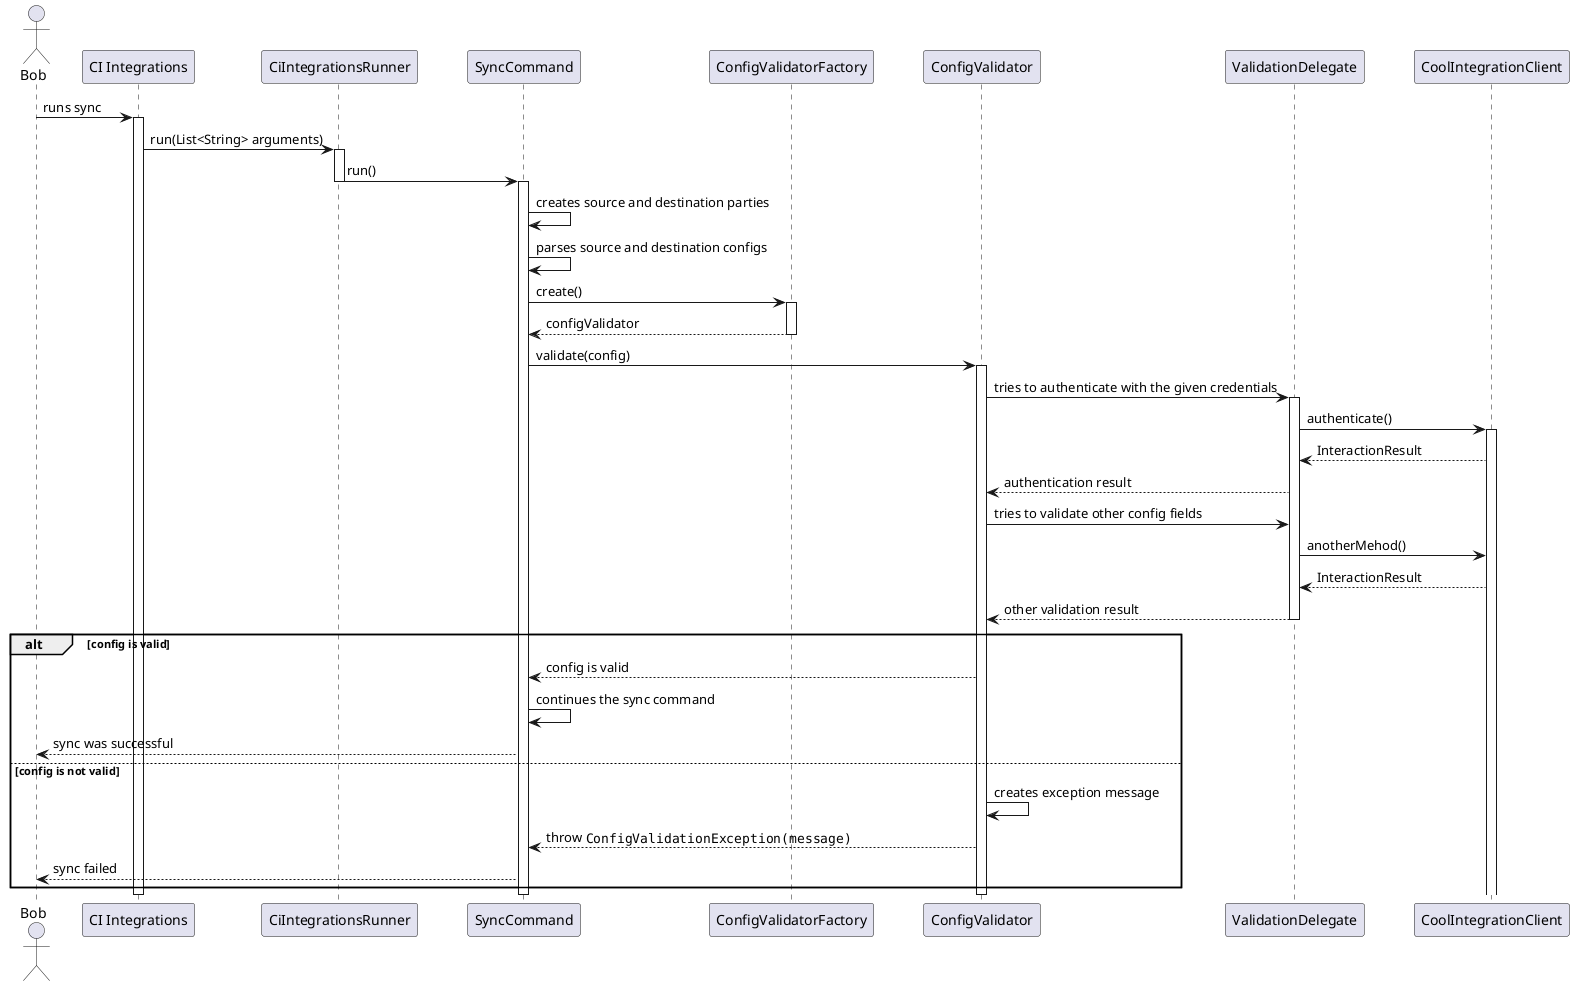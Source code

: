 @startuml ci_integrations_config_validator_sequence_diagram

skinparam ParticipantPadding 20
skinparam BoxPadding 10

actor Bob

participant "CI Integrations"
participant CiIntegrationsRunner
participant SyncCommand
participant ConfigValidatorFactory
participant ConfigValidator
participant ValidationDelegate
participant CoolIntegrationClient

Bob -> "CI Integrations" : runs sync
activate "CI Integrations"

"CI Integrations" -> CiIntegrationsRunner: run(List<String> arguments)
activate CiIntegrationsRunner

CiIntegrationsRunner -> SyncCommand: run()
deactivate CiIntegrationsRunner
activate SyncCommand

SyncCommand -> SyncCommand : creates source and destination parties
SyncCommand -> SyncCommand : parses source and destination configs

SyncCommand -> ConfigValidatorFactory : create()
activate ConfigValidatorFactory

ConfigValidatorFactory --> SyncCommand : configValidator
deactivate ConfigValidatorFactory

SyncCommand -> ConfigValidator : validate(config)
activate ConfigValidator


ConfigValidator -> ValidationDelegate : tries to authenticate with the given credentials
activate ValidationDelegate

ValidationDelegate -> CoolIntegrationClient : authenticate()
activate  CoolIntegrationClient
CoolIntegrationClient --> ValidationDelegate : InteractionResult

ValidationDelegate --> ConfigValidator : authentication result
ConfigValidator -> ValidationDelegate : tries to validate other config fields
ValidationDelegate -> CoolIntegrationClient : anotherMehod()
CoolIntegrationClient --> ValidationDelegate : InteractionResult
ValidationDelegate --> ConfigValidator : other validation result

deactivate ValidationDelegate

alt config is valid

    ConfigValidator --> SyncCommand : config is valid
    SyncCommand -> SyncCommand : continues the sync command
    SyncCommand --> Bob : sync was successful

else config is not valid

    ConfigValidator -> ConfigValidator : creates exception message
    ConfigValidator --> SyncCommand : throw ""ConfigValidationException(message)""
    SyncCommand --> Bob : sync failed

end

deactivate ConfigValidator

deactivate "CI Integrations"
deactivate SyncCommand

@enduml
